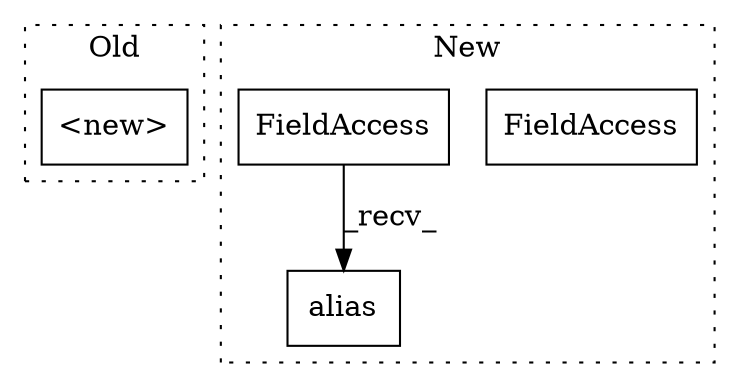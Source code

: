 digraph G {
subgraph cluster0 {
1 [label="<new>" a="14" s="1666" l="27" shape="box"];
label = "Old";
style="dotted";
}
subgraph cluster1 {
2 [label="alias" a="32" s="1924" l="7" shape="box"];
3 [label="FieldAccess" a="22" s="1849" l="74" shape="box"];
4 [label="FieldAccess" a="22" s="1849" l="74" shape="box"];
label = "New";
style="dotted";
}
4 -> 2 [label="_recv_"];
}